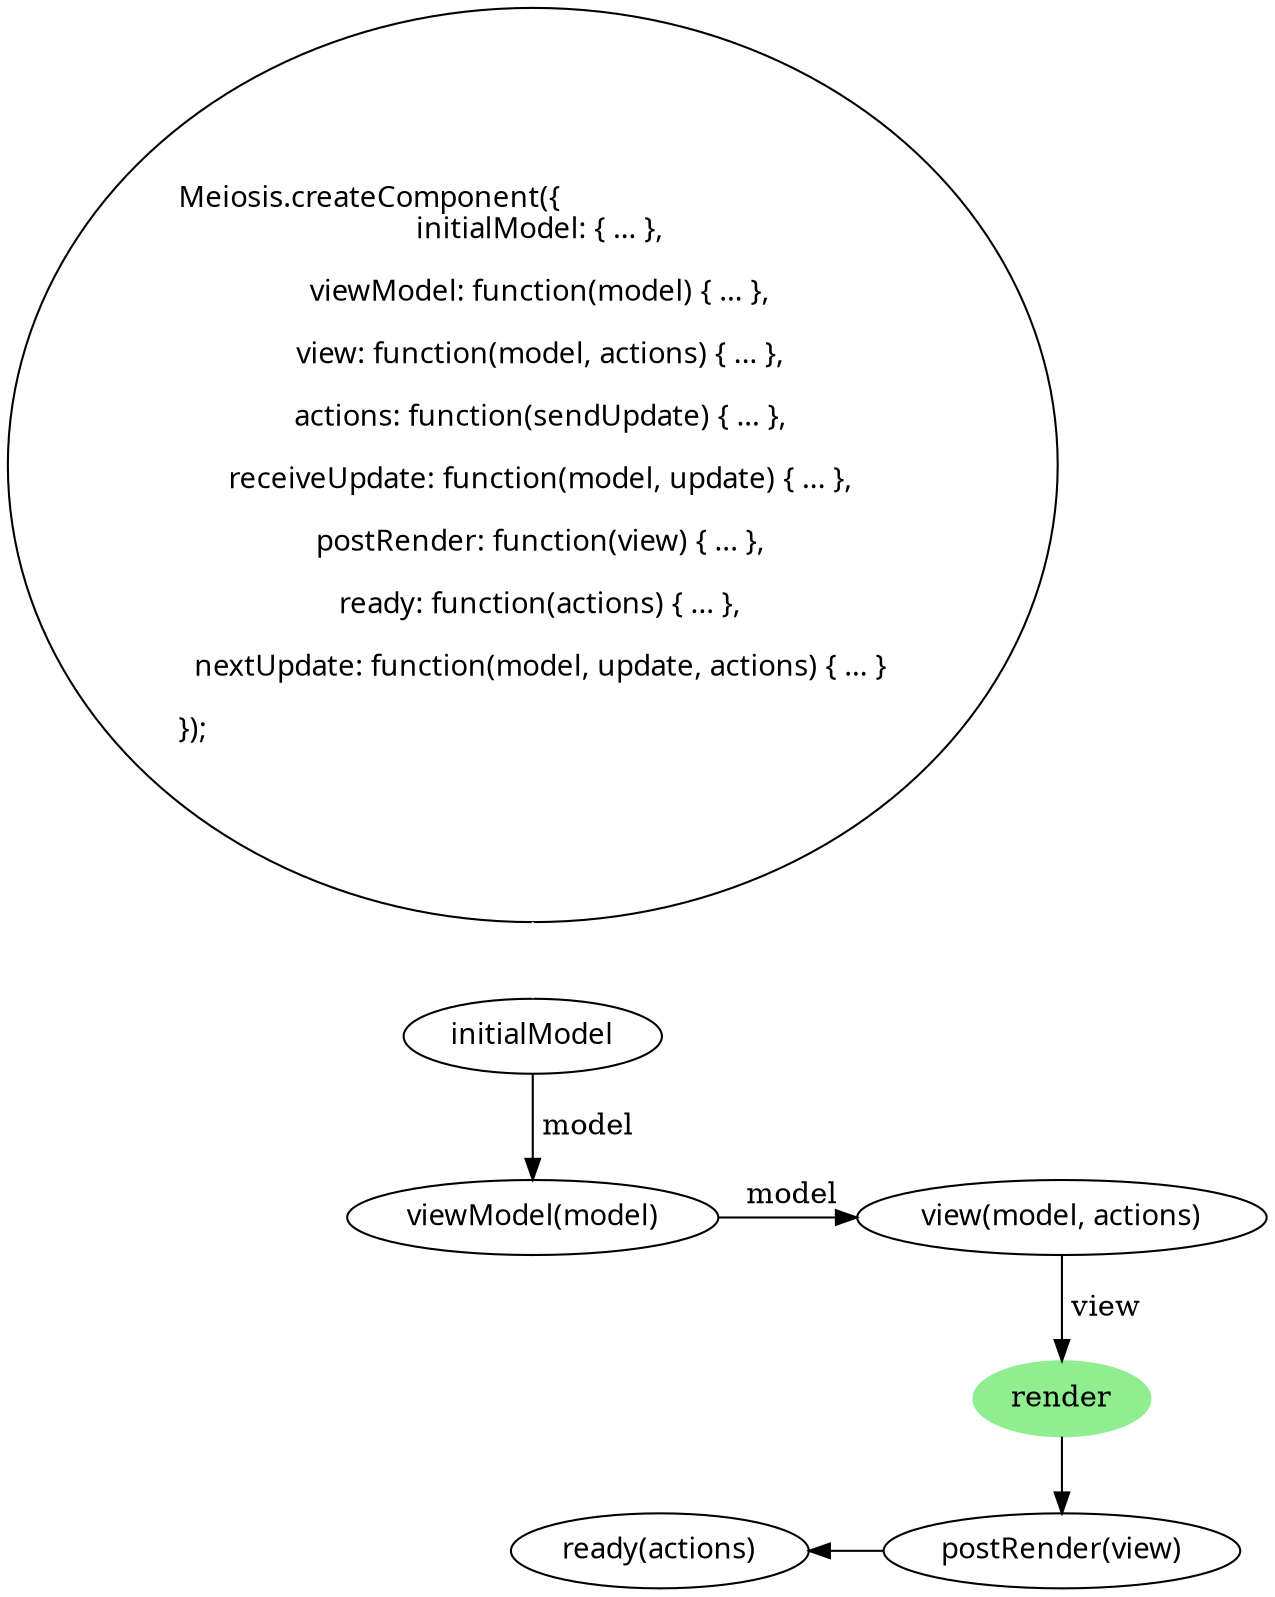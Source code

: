 digraph meiosis_init {
  createComponent [fontname=Hack, label = "\lMeiosis.createComponent(\{\l\ \ initialModel: \{ ... \},
    \l  viewModel: function(model) \{ ... \},
    \l  view: function(model, actions) \{ ... \},
    \l  actions: function(sendUpdate) \{ ... \},
    \l  receiveUpdate: function(model, update) \{ ... \},
    \l  postRender: function(view) \{ ... \},
    \l  ready: function(actions) \{ ... \},
    \l  nextUpdate: function(model, update, actions) \{ ... \}
    \l\});\l\l"]

  initialModel [fontname=Hack]
  viewModel [label = "viewModel(model)", fontname=Hack]
  view [label = "view(model, actions)", fontname=Hack]
  render [style=filled, color=lightgreen]
  postRender [label = "postRender(view)", fontname=Hack]
  ready [label = "ready(actions)", fontname=Hack]

  {rank=same; viewModel view}
  {rank=same; postRender ready}

  createComponent -> initialModel [arrowhead=none, arrowtail=empty, color=white]
  initialModel -> viewModel [label = " model"]
  viewModel -> view [label = " model"]
  view -> render [label = " view"]
  render -> postRender
  ready -> postRender [dir = "back"]
}
